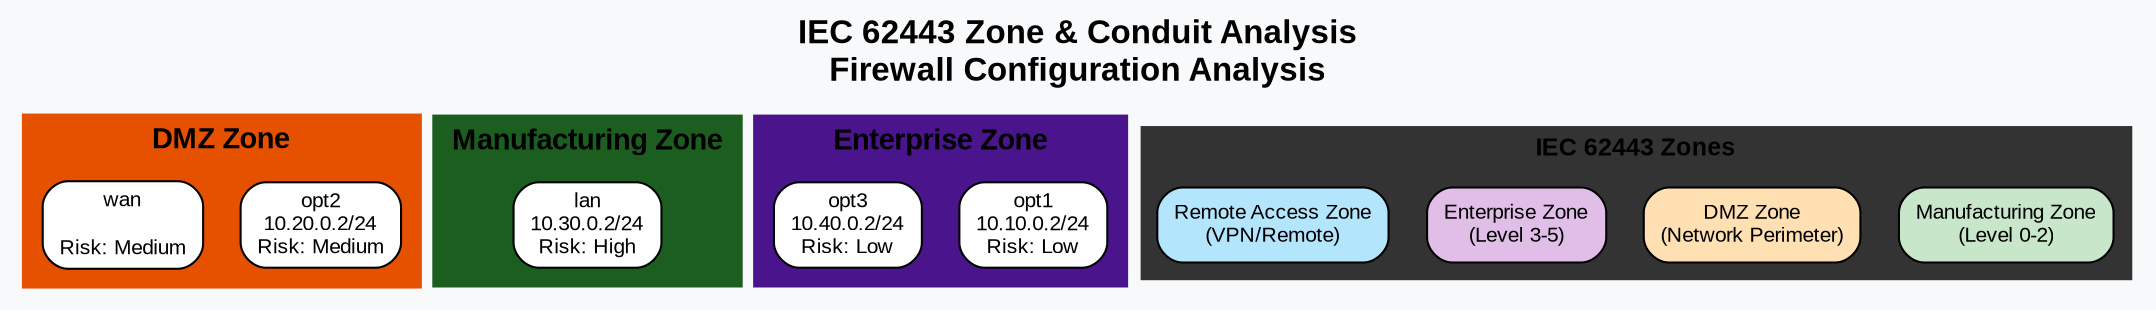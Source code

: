 digraph IEC62443Zones {
  rankdir=TB;
  node [fontname="Arial", fontsize=10];
  edge [fontname="Arial", fontsize=9, penwidth=2];
  bgcolor="#f8f9fa";

  label="IEC 62443 Zone & Conduit Analysis\nFirewall Configuration Analysis";
  labelloc=t;
  fontsize=16;
  fontname="Arial Bold";

  subgraph cluster_DMZ_Zone {
    label="DMZ Zone";
    style="filled,bold";
    bgcolor="#ffe0b2";
    color="#e65100";
    penwidth=3;
    fontsize=14;
    fontname="Arial Bold";

    "opt2" [label="opt2\n10.20.0.2/24\nRisk: Medium", shape="box", style="rounded,filled", fillcolor="white"];
    "wan" [label="wan\n\nRisk: Medium", shape="box", style="rounded,filled", fillcolor="white"];
  }

  subgraph cluster_Manufacturing_Zone {
    label="Manufacturing Zone";
    style="filled,bold";
    bgcolor="#c8e6c9";
    color="#1b5e20";
    penwidth=3;
    fontsize=14;
    fontname="Arial Bold";

    "lan" [label="lan\n10.30.0.2/24\nRisk: High", shape="box", style="rounded,filled", fillcolor="white"];
  }

  subgraph cluster_Enterprise_Zone {
    label="Enterprise Zone";
    style="filled,bold";
    bgcolor="#e1bee7";
    color="#4a148c";
    penwidth=3;
    fontsize=14;
    fontname="Arial Bold";

    "opt1" [label="opt1\n10.10.0.2/24\nRisk: Low", shape="box", style="rounded,filled", fillcolor="white"];
    "opt3" [label="opt3\n10.40.0.2/24\nRisk: Low", shape="box", style="rounded,filled", fillcolor="white"];
  }

  // Conduits (Zone Connections)

  // IEC 62443 Legend
  subgraph cluster_iec_legend {
    label="IEC 62443 Zones";
    style=filled;
    bgcolor="#ffffff";
    color="#333333";
    fontsize=12;
    fontname="Arial Bold";

    mfg_zone [label="Manufacturing Zone\n(Level 0-2)", fillcolor="#c8e6c9", style="filled,rounded", shape="box"];
    dmz_zone [label="DMZ Zone\n(Network Perimeter)", fillcolor="#ffe0b2", style="filled,rounded", shape="box"];
    ent_zone [label="Enterprise Zone\n(Level 3-5)", fillcolor="#e1bee7", style="filled,rounded", shape="box"];
    remote_zone [label="Remote Access Zone\n(VPN/Remote)", fillcolor="#b3e5fc", style="filled,rounded", shape="box"];
  }
}
